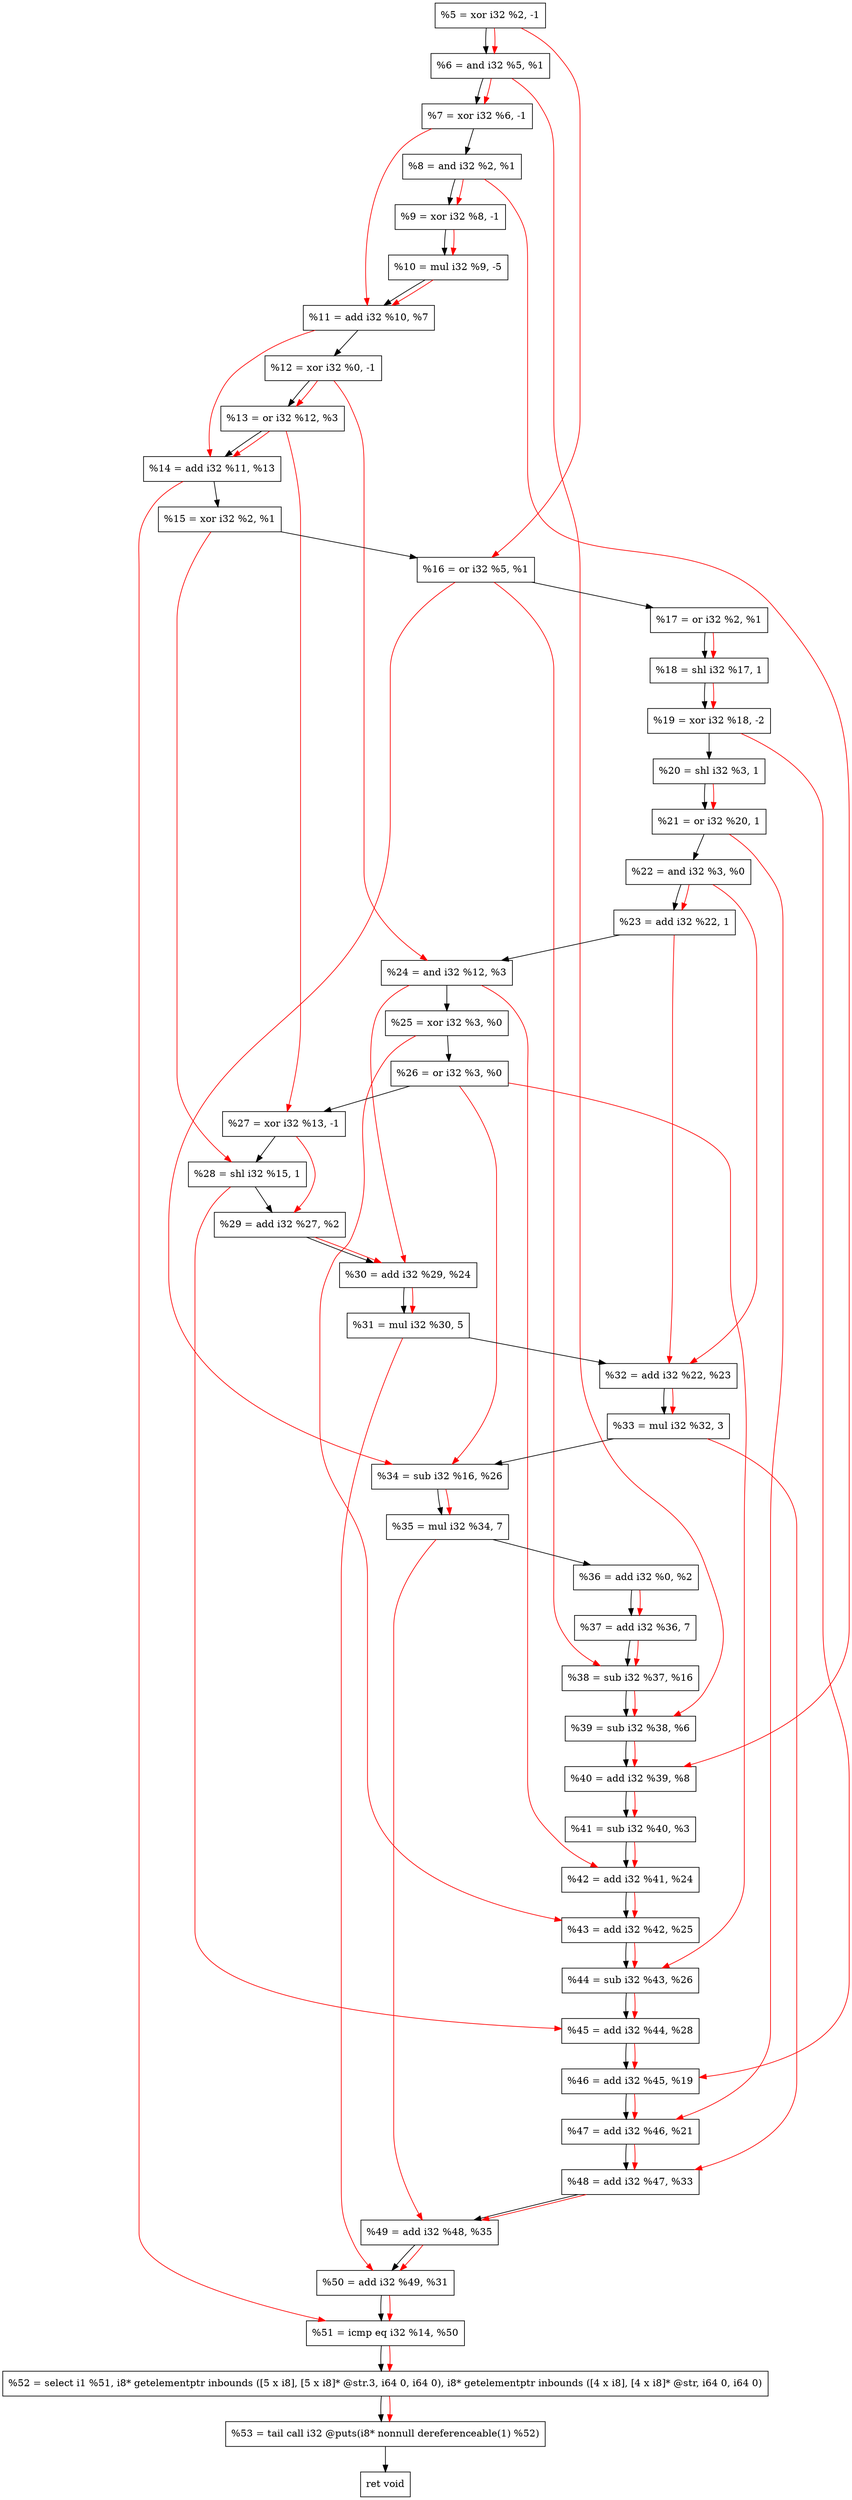 digraph "DFG for'crackme' function" {
	Node0x133dd50[shape=record, label="  %5 = xor i32 %2, -1"];
	Node0x133ddc0[shape=record, label="  %6 = and i32 %5, %1"];
	Node0x133de30[shape=record, label="  %7 = xor i32 %6, -1"];
	Node0x133dea0[shape=record, label="  %8 = and i32 %2, %1"];
	Node0x133df10[shape=record, label="  %9 = xor i32 %8, -1"];
	Node0x133dfb0[shape=record, label="  %10 = mul i32 %9, -5"];
	Node0x133e020[shape=record, label="  %11 = add i32 %10, %7"];
	Node0x133e090[shape=record, label="  %12 = xor i32 %0, -1"];
	Node0x133e100[shape=record, label="  %13 = or i32 %12, %3"];
	Node0x133e170[shape=record, label="  %14 = add i32 %11, %13"];
	Node0x133e1e0[shape=record, label="  %15 = xor i32 %2, %1"];
	Node0x133e250[shape=record, label="  %16 = or i32 %5, %1"];
	Node0x133e2c0[shape=record, label="  %17 = or i32 %2, %1"];
	Node0x133e360[shape=record, label="  %18 = shl i32 %17, 1"];
	Node0x133e400[shape=record, label="  %19 = xor i32 %18, -2"];
	Node0x133e470[shape=record, label="  %20 = shl i32 %3, 1"];
	Node0x133e4e0[shape=record, label="  %21 = or i32 %20, 1"];
	Node0x133e550[shape=record, label="  %22 = and i32 %3, %0"];
	Node0x133e5c0[shape=record, label="  %23 = add i32 %22, 1"];
	Node0x133e630[shape=record, label="  %24 = and i32 %12, %3"];
	Node0x133e6a0[shape=record, label="  %25 = xor i32 %3, %0"];
	Node0x133e710[shape=record, label="  %26 = or i32 %3, %0"];
	Node0x133e780[shape=record, label="  %27 = xor i32 %13, -1"];
	Node0x133e7f0[shape=record, label="  %28 = shl i32 %15, 1"];
	Node0x133e860[shape=record, label="  %29 = add i32 %27, %2"];
	Node0x133e8d0[shape=record, label="  %30 = add i32 %29, %24"];
	Node0x133e970[shape=record, label="  %31 = mul i32 %30, 5"];
	Node0x133e9e0[shape=record, label="  %32 = add i32 %22, %23"];
	Node0x133ec90[shape=record, label="  %33 = mul i32 %32, 3"];
	Node0x133ed00[shape=record, label="  %34 = sub i32 %16, %26"];
	Node0x133eda0[shape=record, label="  %35 = mul i32 %34, 7"];
	Node0x133ee10[shape=record, label="  %36 = add i32 %0, %2"];
	Node0x133ee80[shape=record, label="  %37 = add i32 %36, 7"];
	Node0x133eef0[shape=record, label="  %38 = sub i32 %37, %16"];
	Node0x133ef60[shape=record, label="  %39 = sub i32 %38, %6"];
	Node0x133efd0[shape=record, label="  %40 = add i32 %39, %8"];
	Node0x133f040[shape=record, label="  %41 = sub i32 %40, %3"];
	Node0x133f0b0[shape=record, label="  %42 = add i32 %41, %24"];
	Node0x133f120[shape=record, label="  %43 = add i32 %42, %25"];
	Node0x133f190[shape=record, label="  %44 = sub i32 %43, %26"];
	Node0x133f200[shape=record, label="  %45 = add i32 %44, %28"];
	Node0x133f270[shape=record, label="  %46 = add i32 %45, %19"];
	Node0x133f2e0[shape=record, label="  %47 = add i32 %46, %21"];
	Node0x133f350[shape=record, label="  %48 = add i32 %47, %33"];
	Node0x133f3c0[shape=record, label="  %49 = add i32 %48, %35"];
	Node0x133f430[shape=record, label="  %50 = add i32 %49, %31"];
	Node0x133f4a0[shape=record, label="  %51 = icmp eq i32 %14, %50"];
	Node0x12de268[shape=record, label="  %52 = select i1 %51, i8* getelementptr inbounds ([5 x i8], [5 x i8]* @str.3, i64 0, i64 0), i8* getelementptr inbounds ([4 x i8], [4 x i8]* @str, i64 0, i64 0)"];
	Node0x133f940[shape=record, label="  %53 = tail call i32 @puts(i8* nonnull dereferenceable(1) %52)"];
	Node0x133f990[shape=record, label="  ret void"];
	Node0x133dd50 -> Node0x133ddc0;
	Node0x133ddc0 -> Node0x133de30;
	Node0x133de30 -> Node0x133dea0;
	Node0x133dea0 -> Node0x133df10;
	Node0x133df10 -> Node0x133dfb0;
	Node0x133dfb0 -> Node0x133e020;
	Node0x133e020 -> Node0x133e090;
	Node0x133e090 -> Node0x133e100;
	Node0x133e100 -> Node0x133e170;
	Node0x133e170 -> Node0x133e1e0;
	Node0x133e1e0 -> Node0x133e250;
	Node0x133e250 -> Node0x133e2c0;
	Node0x133e2c0 -> Node0x133e360;
	Node0x133e360 -> Node0x133e400;
	Node0x133e400 -> Node0x133e470;
	Node0x133e470 -> Node0x133e4e0;
	Node0x133e4e0 -> Node0x133e550;
	Node0x133e550 -> Node0x133e5c0;
	Node0x133e5c0 -> Node0x133e630;
	Node0x133e630 -> Node0x133e6a0;
	Node0x133e6a0 -> Node0x133e710;
	Node0x133e710 -> Node0x133e780;
	Node0x133e780 -> Node0x133e7f0;
	Node0x133e7f0 -> Node0x133e860;
	Node0x133e860 -> Node0x133e8d0;
	Node0x133e8d0 -> Node0x133e970;
	Node0x133e970 -> Node0x133e9e0;
	Node0x133e9e0 -> Node0x133ec90;
	Node0x133ec90 -> Node0x133ed00;
	Node0x133ed00 -> Node0x133eda0;
	Node0x133eda0 -> Node0x133ee10;
	Node0x133ee10 -> Node0x133ee80;
	Node0x133ee80 -> Node0x133eef0;
	Node0x133eef0 -> Node0x133ef60;
	Node0x133ef60 -> Node0x133efd0;
	Node0x133efd0 -> Node0x133f040;
	Node0x133f040 -> Node0x133f0b0;
	Node0x133f0b0 -> Node0x133f120;
	Node0x133f120 -> Node0x133f190;
	Node0x133f190 -> Node0x133f200;
	Node0x133f200 -> Node0x133f270;
	Node0x133f270 -> Node0x133f2e0;
	Node0x133f2e0 -> Node0x133f350;
	Node0x133f350 -> Node0x133f3c0;
	Node0x133f3c0 -> Node0x133f430;
	Node0x133f430 -> Node0x133f4a0;
	Node0x133f4a0 -> Node0x12de268;
	Node0x12de268 -> Node0x133f940;
	Node0x133f940 -> Node0x133f990;
edge [color=red]
	Node0x133dd50 -> Node0x133ddc0;
	Node0x133ddc0 -> Node0x133de30;
	Node0x133dea0 -> Node0x133df10;
	Node0x133df10 -> Node0x133dfb0;
	Node0x133dfb0 -> Node0x133e020;
	Node0x133de30 -> Node0x133e020;
	Node0x133e090 -> Node0x133e100;
	Node0x133e020 -> Node0x133e170;
	Node0x133e100 -> Node0x133e170;
	Node0x133dd50 -> Node0x133e250;
	Node0x133e2c0 -> Node0x133e360;
	Node0x133e360 -> Node0x133e400;
	Node0x133e470 -> Node0x133e4e0;
	Node0x133e550 -> Node0x133e5c0;
	Node0x133e090 -> Node0x133e630;
	Node0x133e100 -> Node0x133e780;
	Node0x133e1e0 -> Node0x133e7f0;
	Node0x133e780 -> Node0x133e860;
	Node0x133e860 -> Node0x133e8d0;
	Node0x133e630 -> Node0x133e8d0;
	Node0x133e8d0 -> Node0x133e970;
	Node0x133e550 -> Node0x133e9e0;
	Node0x133e5c0 -> Node0x133e9e0;
	Node0x133e9e0 -> Node0x133ec90;
	Node0x133e250 -> Node0x133ed00;
	Node0x133e710 -> Node0x133ed00;
	Node0x133ed00 -> Node0x133eda0;
	Node0x133ee10 -> Node0x133ee80;
	Node0x133ee80 -> Node0x133eef0;
	Node0x133e250 -> Node0x133eef0;
	Node0x133eef0 -> Node0x133ef60;
	Node0x133ddc0 -> Node0x133ef60;
	Node0x133ef60 -> Node0x133efd0;
	Node0x133dea0 -> Node0x133efd0;
	Node0x133efd0 -> Node0x133f040;
	Node0x133f040 -> Node0x133f0b0;
	Node0x133e630 -> Node0x133f0b0;
	Node0x133f0b0 -> Node0x133f120;
	Node0x133e6a0 -> Node0x133f120;
	Node0x133f120 -> Node0x133f190;
	Node0x133e710 -> Node0x133f190;
	Node0x133f190 -> Node0x133f200;
	Node0x133e7f0 -> Node0x133f200;
	Node0x133f200 -> Node0x133f270;
	Node0x133e400 -> Node0x133f270;
	Node0x133f270 -> Node0x133f2e0;
	Node0x133e4e0 -> Node0x133f2e0;
	Node0x133f2e0 -> Node0x133f350;
	Node0x133ec90 -> Node0x133f350;
	Node0x133f350 -> Node0x133f3c0;
	Node0x133eda0 -> Node0x133f3c0;
	Node0x133f3c0 -> Node0x133f430;
	Node0x133e970 -> Node0x133f430;
	Node0x133e170 -> Node0x133f4a0;
	Node0x133f430 -> Node0x133f4a0;
	Node0x133f4a0 -> Node0x12de268;
	Node0x12de268 -> Node0x133f940;
}
